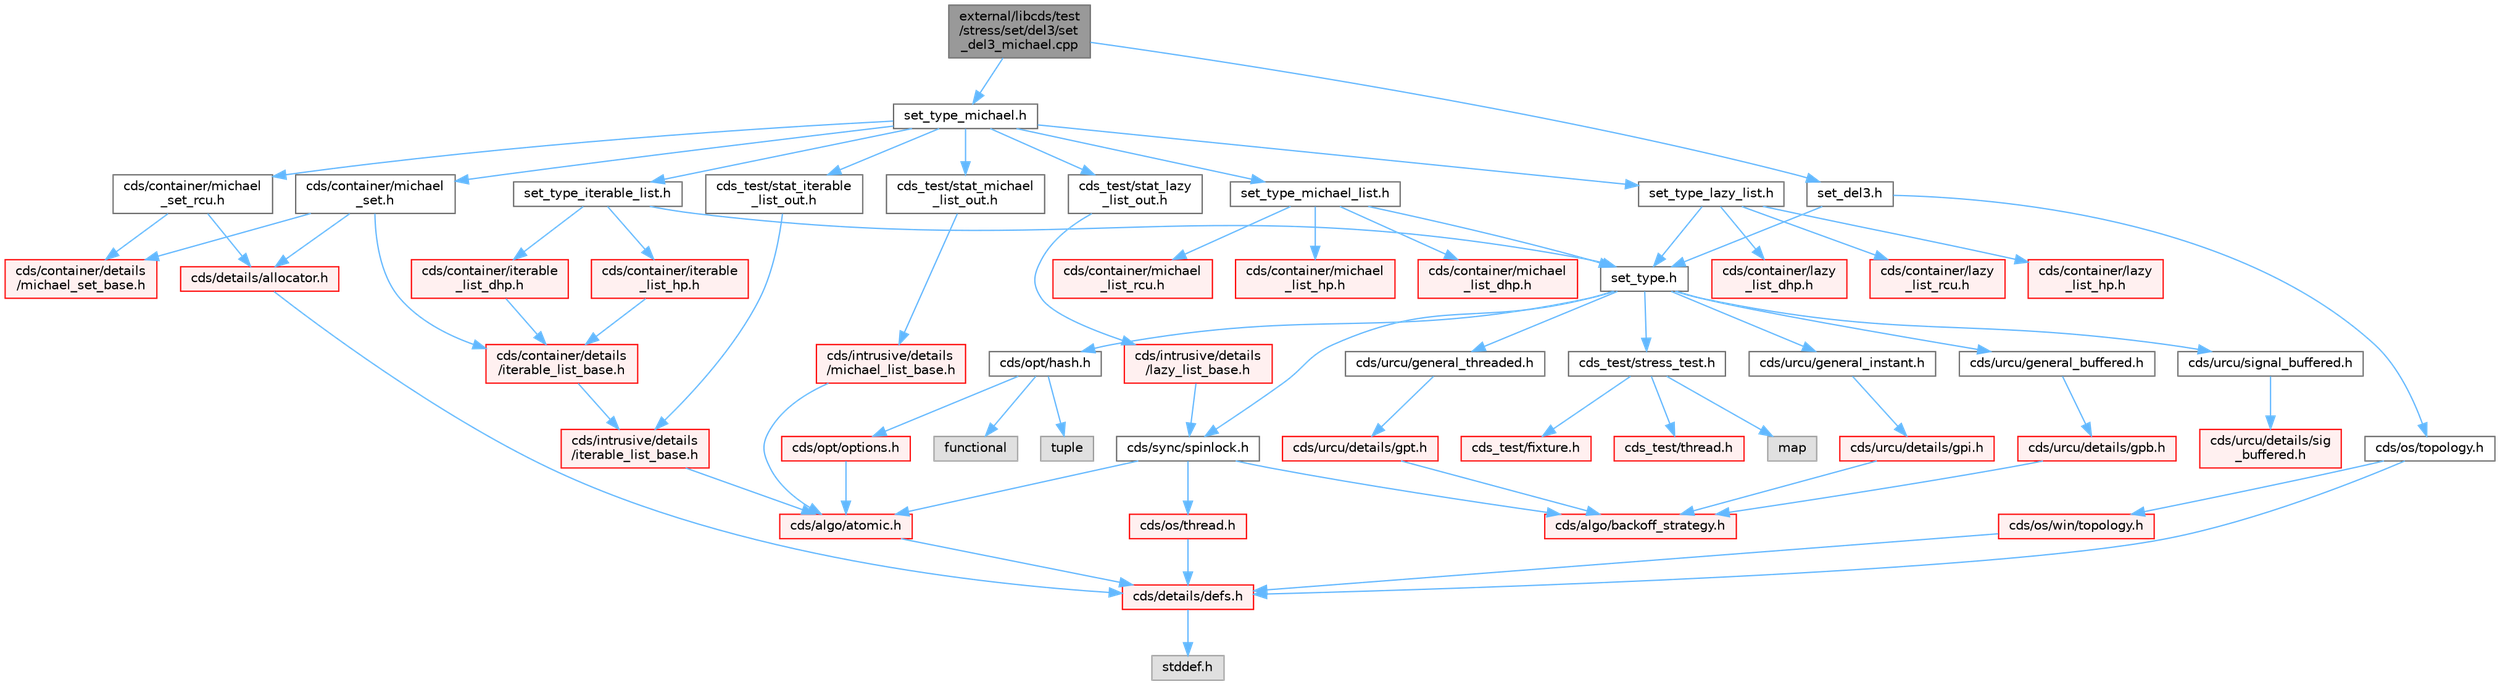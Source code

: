 digraph "external/libcds/test/stress/set/del3/set_del3_michael.cpp"
{
 // LATEX_PDF_SIZE
  bgcolor="transparent";
  edge [fontname=Helvetica,fontsize=10,labelfontname=Helvetica,labelfontsize=10];
  node [fontname=Helvetica,fontsize=10,shape=box,height=0.2,width=0.4];
  Node1 [id="Node000001",label="external/libcds/test\l/stress/set/del3/set\l_del3_michael.cpp",height=0.2,width=0.4,color="gray40", fillcolor="grey60", style="filled", fontcolor="black",tooltip=" "];
  Node1 -> Node2 [id="edge69_Node000001_Node000002",color="steelblue1",style="solid",tooltip=" "];
  Node2 [id="Node000002",label="set_del3.h",height=0.2,width=0.4,color="grey40", fillcolor="white", style="filled",URL="$set__del3_8h.html",tooltip=" "];
  Node2 -> Node3 [id="edge70_Node000002_Node000003",color="steelblue1",style="solid",tooltip=" "];
  Node3 [id="Node000003",label="set_type.h",height=0.2,width=0.4,color="grey40", fillcolor="white", style="filled",URL="$set__type_8h.html",tooltip=" "];
  Node3 -> Node4 [id="edge71_Node000003_Node000004",color="steelblue1",style="solid",tooltip=" "];
  Node4 [id="Node000004",label="cds/urcu/general_instant.h",height=0.2,width=0.4,color="grey40", fillcolor="white", style="filled",URL="$general__instant_8h.html",tooltip=" "];
  Node4 -> Node5 [id="edge72_Node000004_Node000005",color="steelblue1",style="solid",tooltip=" "];
  Node5 [id="Node000005",label="cds/urcu/details/gpi.h",height=0.2,width=0.4,color="red", fillcolor="#FFF0F0", style="filled",URL="$gpi_8h.html",tooltip=" "];
  Node5 -> Node55 [id="edge73_Node000005_Node000055",color="steelblue1",style="solid",tooltip=" "];
  Node55 [id="Node000055",label="cds/algo/backoff_strategy.h",height=0.2,width=0.4,color="red", fillcolor="#FFF0F0", style="filled",URL="$backoff__strategy_8h.html",tooltip=" "];
  Node3 -> Node59 [id="edge74_Node000003_Node000059",color="steelblue1",style="solid",tooltip=" "];
  Node59 [id="Node000059",label="cds/urcu/general_buffered.h",height=0.2,width=0.4,color="grey40", fillcolor="white", style="filled",URL="$general__buffered_8h.html",tooltip=" "];
  Node59 -> Node60 [id="edge75_Node000059_Node000060",color="steelblue1",style="solid",tooltip=" "];
  Node60 [id="Node000060",label="cds/urcu/details/gpb.h",height=0.2,width=0.4,color="red", fillcolor="#FFF0F0", style="filled",URL="$gpb_8h.html",tooltip=" "];
  Node60 -> Node55 [id="edge76_Node000060_Node000055",color="steelblue1",style="solid",tooltip=" "];
  Node3 -> Node73 [id="edge77_Node000003_Node000073",color="steelblue1",style="solid",tooltip=" "];
  Node73 [id="Node000073",label="cds/urcu/general_threaded.h",height=0.2,width=0.4,color="grey40", fillcolor="white", style="filled",URL="$general__threaded_8h.html",tooltip=" "];
  Node73 -> Node74 [id="edge78_Node000073_Node000074",color="steelblue1",style="solid",tooltip=" "];
  Node74 [id="Node000074",label="cds/urcu/details/gpt.h",height=0.2,width=0.4,color="red", fillcolor="#FFF0F0", style="filled",URL="$gpt_8h.html",tooltip=" "];
  Node74 -> Node55 [id="edge79_Node000074_Node000055",color="steelblue1",style="solid",tooltip=" "];
  Node3 -> Node77 [id="edge80_Node000003_Node000077",color="steelblue1",style="solid",tooltip=" "];
  Node77 [id="Node000077",label="cds/urcu/signal_buffered.h",height=0.2,width=0.4,color="grey40", fillcolor="white", style="filled",URL="$signal__buffered_8h.html",tooltip=" "];
  Node77 -> Node78 [id="edge81_Node000077_Node000078",color="steelblue1",style="solid",tooltip=" "];
  Node78 [id="Node000078",label="cds/urcu/details/sig\l_buffered.h",height=0.2,width=0.4,color="red", fillcolor="#FFF0F0", style="filled",URL="$sig__buffered_8h.html",tooltip=" "];
  Node3 -> Node80 [id="edge82_Node000003_Node000080",color="steelblue1",style="solid",tooltip=" "];
  Node80 [id="Node000080",label="cds/opt/hash.h",height=0.2,width=0.4,color="grey40", fillcolor="white", style="filled",URL="$external_2libcds_2cds_2opt_2hash_8h.html",tooltip=" "];
  Node80 -> Node81 [id="edge83_Node000080_Node000081",color="steelblue1",style="solid",tooltip=" "];
  Node81 [id="Node000081",label="tuple",height=0.2,width=0.4,color="grey60", fillcolor="#E0E0E0", style="filled",tooltip=" "];
  Node80 -> Node82 [id="edge84_Node000080_Node000082",color="steelblue1",style="solid",tooltip=" "];
  Node82 [id="Node000082",label="functional",height=0.2,width=0.4,color="grey60", fillcolor="#E0E0E0", style="filled",tooltip=" "];
  Node80 -> Node67 [id="edge85_Node000080_Node000067",color="steelblue1",style="solid",tooltip=" "];
  Node67 [id="Node000067",label="cds/opt/options.h",height=0.2,width=0.4,color="red", fillcolor="#FFF0F0", style="filled",URL="$opt_2options_8h.html",tooltip=" "];
  Node67 -> Node10 [id="edge86_Node000067_Node000010",color="steelblue1",style="solid",tooltip=" "];
  Node10 [id="Node000010",label="cds/algo/atomic.h",height=0.2,width=0.4,color="red", fillcolor="#FFF0F0", style="filled",URL="$external_2libcds_2cds_2algo_2atomic_8h.html",tooltip=" "];
  Node10 -> Node11 [id="edge87_Node000010_Node000011",color="steelblue1",style="solid",tooltip=" "];
  Node11 [id="Node000011",label="cds/details/defs.h",height=0.2,width=0.4,color="red", fillcolor="#FFF0F0", style="filled",URL="$details_2defs_8h.html",tooltip=" "];
  Node11 -> Node12 [id="edge88_Node000011_Node000012",color="steelblue1",style="solid",tooltip=" "];
  Node12 [id="Node000012",label="stddef.h",height=0.2,width=0.4,color="grey60", fillcolor="#E0E0E0", style="filled",tooltip=" "];
  Node3 -> Node83 [id="edge89_Node000003_Node000083",color="steelblue1",style="solid",tooltip=" "];
  Node83 [id="Node000083",label="cds/sync/spinlock.h",height=0.2,width=0.4,color="grey40", fillcolor="white", style="filled",URL="$sync_2spinlock_8h.html",tooltip=" "];
  Node83 -> Node10 [id="edge90_Node000083_Node000010",color="steelblue1",style="solid",tooltip=" "];
  Node83 -> Node44 [id="edge91_Node000083_Node000044",color="steelblue1",style="solid",tooltip=" "];
  Node44 [id="Node000044",label="cds/os/thread.h",height=0.2,width=0.4,color="red", fillcolor="#FFF0F0", style="filled",URL="$cds_2os_2thread_8h.html",tooltip=" "];
  Node44 -> Node11 [id="edge92_Node000044_Node000011",color="steelblue1",style="solid",tooltip=" "];
  Node83 -> Node55 [id="edge93_Node000083_Node000055",color="steelblue1",style="solid",tooltip=" "];
  Node3 -> Node84 [id="edge94_Node000003_Node000084",color="steelblue1",style="solid",tooltip=" "];
  Node84 [id="Node000084",label="cds_test/stress_test.h",height=0.2,width=0.4,color="grey40", fillcolor="white", style="filled",URL="$stress__test_8h.html",tooltip=" "];
  Node84 -> Node85 [id="edge95_Node000084_Node000085",color="steelblue1",style="solid",tooltip=" "];
  Node85 [id="Node000085",label="map",height=0.2,width=0.4,color="grey60", fillcolor="#E0E0E0", style="filled",tooltip=" "];
  Node84 -> Node86 [id="edge96_Node000084_Node000086",color="steelblue1",style="solid",tooltip=" "];
  Node86 [id="Node000086",label="cds_test/fixture.h",height=0.2,width=0.4,color="red", fillcolor="#FFF0F0", style="filled",URL="$fixture_8h.html",tooltip=" "];
  Node84 -> Node91 [id="edge97_Node000084_Node000091",color="steelblue1",style="solid",tooltip=" "];
  Node91 [id="Node000091",label="cds_test/thread.h",height=0.2,width=0.4,color="red", fillcolor="#FFF0F0", style="filled",URL="$test_2include_2cds__test_2thread_8h.html",tooltip=" "];
  Node2 -> Node95 [id="edge98_Node000002_Node000095",color="steelblue1",style="solid",tooltip=" "];
  Node95 [id="Node000095",label="cds/os/topology.h",height=0.2,width=0.4,color="grey40", fillcolor="white", style="filled",URL="$topology_8h.html",tooltip=" "];
  Node95 -> Node11 [id="edge99_Node000095_Node000011",color="steelblue1",style="solid",tooltip=" "];
  Node95 -> Node96 [id="edge100_Node000095_Node000096",color="steelblue1",style="solid",tooltip=" "];
  Node96 [id="Node000096",label="cds/os/win/topology.h",height=0.2,width=0.4,color="red", fillcolor="#FFF0F0", style="filled",URL="$win_2topology_8h.html",tooltip=" "];
  Node96 -> Node11 [id="edge101_Node000096_Node000011",color="steelblue1",style="solid",tooltip=" "];
  Node1 -> Node97 [id="edge102_Node000001_Node000097",color="steelblue1",style="solid",tooltip=" "];
  Node97 [id="Node000097",label="set_type_michael.h",height=0.2,width=0.4,color="grey40", fillcolor="white", style="filled",URL="$set__type__michael_8h.html",tooltip=" "];
  Node97 -> Node98 [id="edge103_Node000097_Node000098",color="steelblue1",style="solid",tooltip=" "];
  Node98 [id="Node000098",label="set_type_michael_list.h",height=0.2,width=0.4,color="grey40", fillcolor="white", style="filled",URL="$set__type__michael__list_8h.html",tooltip=" "];
  Node98 -> Node3 [id="edge104_Node000098_Node000003",color="steelblue1",style="solid",tooltip=" "];
  Node98 -> Node99 [id="edge105_Node000098_Node000099",color="steelblue1",style="solid",tooltip=" "];
  Node99 [id="Node000099",label="cds/container/michael\l_list_hp.h",height=0.2,width=0.4,color="red", fillcolor="#FFF0F0", style="filled",URL="$container_2michael__list__hp_8h.html",tooltip=" "];
  Node98 -> Node111 [id="edge106_Node000098_Node000111",color="steelblue1",style="solid",tooltip=" "];
  Node111 [id="Node000111",label="cds/container/michael\l_list_dhp.h",height=0.2,width=0.4,color="red", fillcolor="#FFF0F0", style="filled",URL="$container_2michael__list__dhp_8h.html",tooltip=" "];
  Node98 -> Node116 [id="edge107_Node000098_Node000116",color="steelblue1",style="solid",tooltip=" "];
  Node116 [id="Node000116",label="cds/container/michael\l_list_rcu.h",height=0.2,width=0.4,color="red", fillcolor="#FFF0F0", style="filled",URL="$container_2michael__list__rcu_8h.html",tooltip=" "];
  Node97 -> Node122 [id="edge108_Node000097_Node000122",color="steelblue1",style="solid",tooltip=" "];
  Node122 [id="Node000122",label="set_type_lazy_list.h",height=0.2,width=0.4,color="grey40", fillcolor="white", style="filled",URL="$set__type__lazy__list_8h.html",tooltip=" "];
  Node122 -> Node3 [id="edge109_Node000122_Node000003",color="steelblue1",style="solid",tooltip=" "];
  Node122 -> Node123 [id="edge110_Node000122_Node000123",color="steelblue1",style="solid",tooltip=" "];
  Node123 [id="Node000123",label="cds/container/lazy\l_list_hp.h",height=0.2,width=0.4,color="red", fillcolor="#FFF0F0", style="filled",URL="$container_2lazy__list__hp_8h.html",tooltip=" "];
  Node122 -> Node130 [id="edge111_Node000122_Node000130",color="steelblue1",style="solid",tooltip=" "];
  Node130 [id="Node000130",label="cds/container/lazy\l_list_dhp.h",height=0.2,width=0.4,color="red", fillcolor="#FFF0F0", style="filled",URL="$container_2lazy__list__dhp_8h.html",tooltip=" "];
  Node122 -> Node132 [id="edge112_Node000122_Node000132",color="steelblue1",style="solid",tooltip=" "];
  Node132 [id="Node000132",label="cds/container/lazy\l_list_rcu.h",height=0.2,width=0.4,color="red", fillcolor="#FFF0F0", style="filled",URL="$container_2lazy__list__rcu_8h.html",tooltip=" "];
  Node97 -> Node134 [id="edge113_Node000097_Node000134",color="steelblue1",style="solid",tooltip=" "];
  Node134 [id="Node000134",label="set_type_iterable_list.h",height=0.2,width=0.4,color="grey40", fillcolor="white", style="filled",URL="$set__type__iterable__list_8h.html",tooltip=" "];
  Node134 -> Node3 [id="edge114_Node000134_Node000003",color="steelblue1",style="solid",tooltip=" "];
  Node134 -> Node135 [id="edge115_Node000134_Node000135",color="steelblue1",style="solid",tooltip=" "];
  Node135 [id="Node000135",label="cds/container/iterable\l_list_hp.h",height=0.2,width=0.4,color="red", fillcolor="#FFF0F0", style="filled",URL="$container_2iterable__list__hp_8h.html",tooltip=" "];
  Node135 -> Node136 [id="edge116_Node000135_Node000136",color="steelblue1",style="solid",tooltip=" "];
  Node136 [id="Node000136",label="cds/container/details\l/iterable_list_base.h",height=0.2,width=0.4,color="red", fillcolor="#FFF0F0", style="filled",URL="$container_2details_2iterable__list__base_8h.html",tooltip=" "];
  Node136 -> Node137 [id="edge117_Node000136_Node000137",color="steelblue1",style="solid",tooltip=" "];
  Node137 [id="Node000137",label="cds/intrusive/details\l/iterable_list_base.h",height=0.2,width=0.4,color="red", fillcolor="#FFF0F0", style="filled",URL="$intrusive_2details_2iterable__list__base_8h.html",tooltip=" "];
  Node137 -> Node10 [id="edge118_Node000137_Node000010",color="steelblue1",style="solid",tooltip=" "];
  Node134 -> Node142 [id="edge119_Node000134_Node000142",color="steelblue1",style="solid",tooltip=" "];
  Node142 [id="Node000142",label="cds/container/iterable\l_list_dhp.h",height=0.2,width=0.4,color="red", fillcolor="#FFF0F0", style="filled",URL="$container_2iterable__list__dhp_8h.html",tooltip=" "];
  Node142 -> Node136 [id="edge120_Node000142_Node000136",color="steelblue1",style="solid",tooltip=" "];
  Node97 -> Node144 [id="edge121_Node000097_Node000144",color="steelblue1",style="solid",tooltip=" "];
  Node144 [id="Node000144",label="cds/container/michael\l_set.h",height=0.2,width=0.4,color="grey40", fillcolor="white", style="filled",URL="$container_2michael__set_8h.html",tooltip=" "];
  Node144 -> Node145 [id="edge122_Node000144_Node000145",color="steelblue1",style="solid",tooltip=" "];
  Node145 [id="Node000145",label="cds/container/details\l/michael_set_base.h",height=0.2,width=0.4,color="red", fillcolor="#FFF0F0", style="filled",URL="$container_2details_2michael__set__base_8h.html",tooltip=" "];
  Node144 -> Node136 [id="edge123_Node000144_Node000136",color="steelblue1",style="solid",tooltip=" "];
  Node144 -> Node26 [id="edge124_Node000144_Node000026",color="steelblue1",style="solid",tooltip=" "];
  Node26 [id="Node000026",label="cds/details/allocator.h",height=0.2,width=0.4,color="red", fillcolor="#FFF0F0", style="filled",URL="$external_2libcds_2cds_2details_2allocator_8h.html",tooltip=" "];
  Node26 -> Node11 [id="edge125_Node000026_Node000011",color="steelblue1",style="solid",tooltip=" "];
  Node97 -> Node147 [id="edge126_Node000097_Node000147",color="steelblue1",style="solid",tooltip=" "];
  Node147 [id="Node000147",label="cds/container/michael\l_set_rcu.h",height=0.2,width=0.4,color="grey40", fillcolor="white", style="filled",URL="$container_2michael__set__rcu_8h.html",tooltip=" "];
  Node147 -> Node145 [id="edge127_Node000147_Node000145",color="steelblue1",style="solid",tooltip=" "];
  Node147 -> Node26 [id="edge128_Node000147_Node000026",color="steelblue1",style="solid",tooltip=" "];
  Node97 -> Node148 [id="edge129_Node000097_Node000148",color="steelblue1",style="solid",tooltip=" "];
  Node148 [id="Node000148",label="cds_test/stat_michael\l_list_out.h",height=0.2,width=0.4,color="grey40", fillcolor="white", style="filled",URL="$stat__michael__list__out_8h.html",tooltip=" "];
  Node148 -> Node101 [id="edge130_Node000148_Node000101",color="steelblue1",style="solid",tooltip=" "];
  Node101 [id="Node000101",label="cds/intrusive/details\l/michael_list_base.h",height=0.2,width=0.4,color="red", fillcolor="#FFF0F0", style="filled",URL="$intrusive_2details_2michael__list__base_8h.html",tooltip=" "];
  Node101 -> Node10 [id="edge131_Node000101_Node000010",color="steelblue1",style="solid",tooltip=" "];
  Node97 -> Node149 [id="edge132_Node000097_Node000149",color="steelblue1",style="solid",tooltip=" "];
  Node149 [id="Node000149",label="cds_test/stat_lazy\l_list_out.h",height=0.2,width=0.4,color="grey40", fillcolor="white", style="filled",URL="$stat__lazy__list__out_8h.html",tooltip=" "];
  Node149 -> Node125 [id="edge133_Node000149_Node000125",color="steelblue1",style="solid",tooltip=" "];
  Node125 [id="Node000125",label="cds/intrusive/details\l/lazy_list_base.h",height=0.2,width=0.4,color="red", fillcolor="#FFF0F0", style="filled",URL="$intrusive_2details_2lazy__list__base_8h.html",tooltip=" "];
  Node125 -> Node83 [id="edge134_Node000125_Node000083",color="steelblue1",style="solid",tooltip=" "];
  Node97 -> Node150 [id="edge135_Node000097_Node000150",color="steelblue1",style="solid",tooltip=" "];
  Node150 [id="Node000150",label="cds_test/stat_iterable\l_list_out.h",height=0.2,width=0.4,color="grey40", fillcolor="white", style="filled",URL="$stat__iterable__list__out_8h.html",tooltip=" "];
  Node150 -> Node137 [id="edge136_Node000150_Node000137",color="steelblue1",style="solid",tooltip=" "];
}
